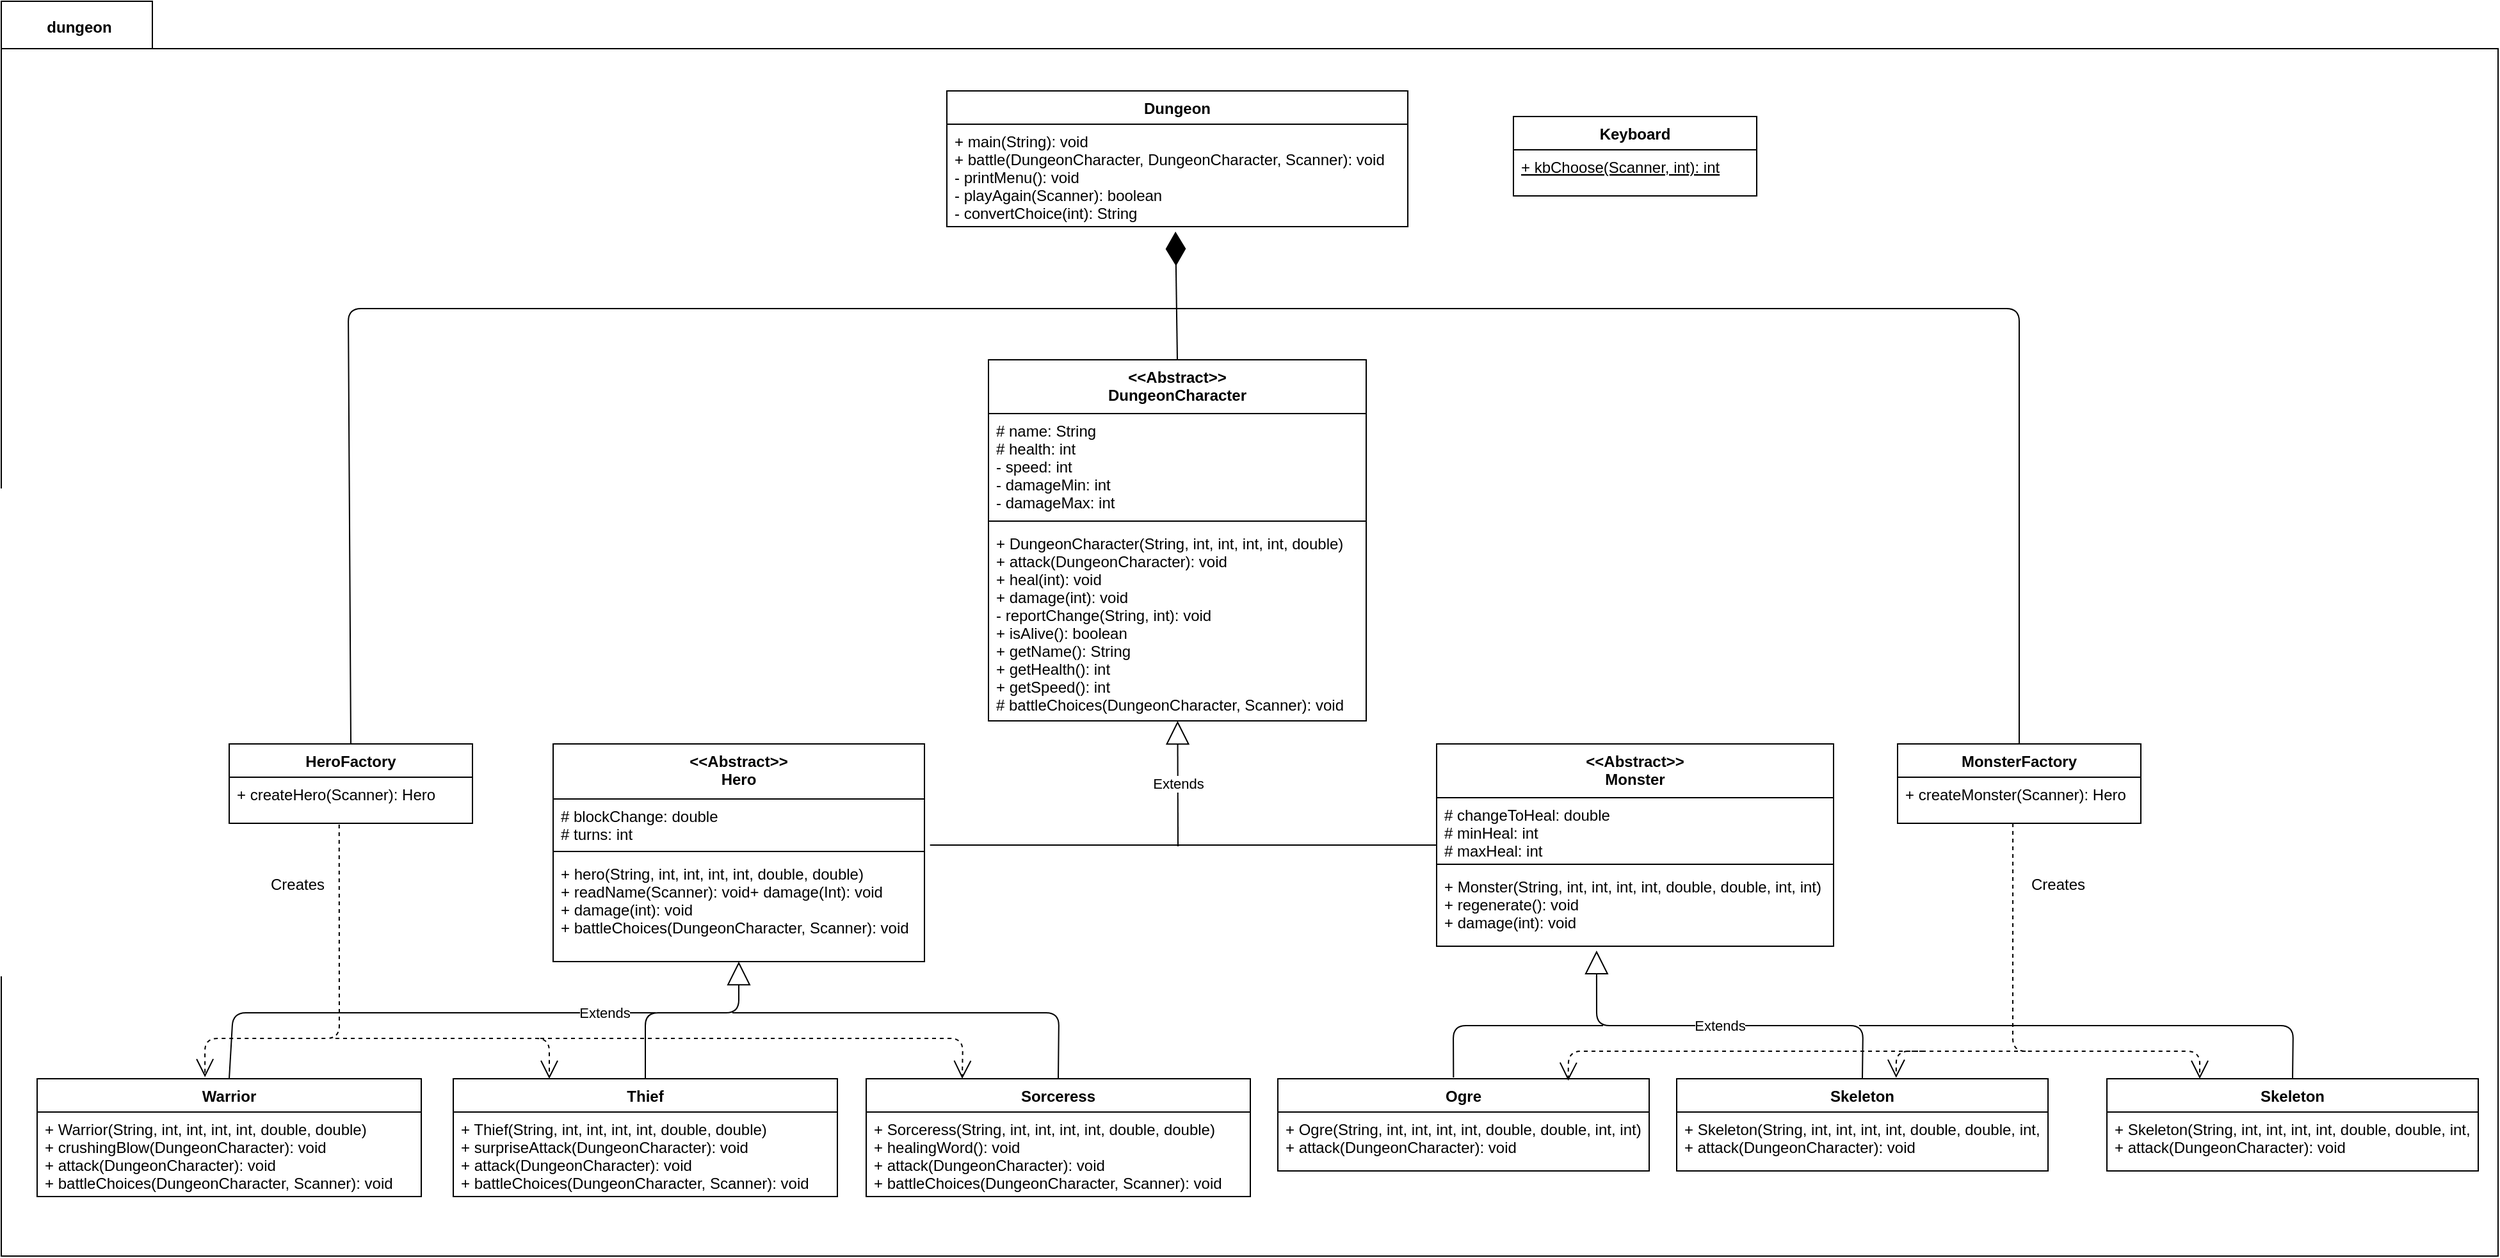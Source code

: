 <mxfile version="12.2.9" type="github" pages="1"><diagram id="sV3SKE_IIjsxvVKE6YBT" name="Page-1"><mxGraphModel dx="4054" dy="2169" grid="1" gridSize="10" guides="1" tooltips="1" connect="1" arrows="1" fold="1" page="1" pageScale="1" pageWidth="850" pageHeight="1100" math="0" shadow="0"><root><mxCell id="0"/><mxCell id="1" parent="0"/><mxCell id="kC-2ex5Gl6feg_-XVsqF-4" value="" style="shape=folder;fontStyle=1;spacingTop=10;tabWidth=118;tabHeight=37;tabPosition=left;html=1;" vertex="1" parent="1"><mxGeometry x="-1401" y="-20" width="1950" height="980" as="geometry"/></mxCell><mxCell id="hXJLHhJ9virQ9G_ziZrE-2" value="Dungeon" style="swimlane;fontStyle=1;align=center;verticalAlign=top;childLayout=stackLayout;horizontal=1;startSize=26;horizontalStack=0;resizeParent=1;resizeParentMax=0;resizeLast=0;collapsible=1;marginBottom=0;" parent="1" vertex="1"><mxGeometry x="-662.5" y="50" width="360" height="106" as="geometry"/></mxCell><mxCell id="hXJLHhJ9virQ9G_ziZrE-5" value="+ main(String): void&#10;+ battle(DungeonCharacter, DungeonCharacter, Scanner): void&#10;- printMenu(): void&#10;- playAgain(Scanner): boolean&#10;- convertChoice(int): String&#10;" style="text;strokeColor=none;fillColor=none;align=left;verticalAlign=top;spacingLeft=4;spacingRight=4;overflow=hidden;rotatable=0;points=[[0,0.5],[1,0.5]];portConstraint=eastwest;" parent="hXJLHhJ9virQ9G_ziZrE-2" vertex="1"><mxGeometry y="26" width="360" height="80" as="geometry"/></mxCell><mxCell id="hXJLHhJ9virQ9G_ziZrE-6" value="&lt;&lt;Abstract&gt;&gt;&#10;DungeonCharacter" style="swimlane;fontStyle=1;align=center;verticalAlign=top;childLayout=stackLayout;horizontal=1;startSize=42;horizontalStack=0;resizeParent=1;resizeParentMax=0;resizeLast=0;collapsible=1;marginBottom=0;" parent="1" vertex="1"><mxGeometry x="-630" y="260" width="295" height="282" as="geometry"/></mxCell><mxCell id="hXJLHhJ9virQ9G_ziZrE-7" value="# name: String&#10;# health: int&#10;- speed: int&#10;- damageMin: int&#10;- damageMax: int&#10;" style="text;strokeColor=none;fillColor=none;align=left;verticalAlign=top;spacingLeft=4;spacingRight=4;overflow=hidden;rotatable=0;points=[[0,0.5],[1,0.5]];portConstraint=eastwest;" parent="hXJLHhJ9virQ9G_ziZrE-6" vertex="1"><mxGeometry y="42" width="295" height="80" as="geometry"/></mxCell><mxCell id="hXJLHhJ9virQ9G_ziZrE-8" value="" style="line;strokeWidth=1;fillColor=none;align=left;verticalAlign=middle;spacingTop=-1;spacingLeft=3;spacingRight=3;rotatable=0;labelPosition=right;points=[];portConstraint=eastwest;" parent="hXJLHhJ9virQ9G_ziZrE-6" vertex="1"><mxGeometry y="122" width="295" height="8" as="geometry"/></mxCell><mxCell id="hXJLHhJ9virQ9G_ziZrE-9" value="+ DungeonCharacter(String, int, int, int, int, double)&#10;+ attack(DungeonCharacter): void&#10;+ heal(int): void&#10;+ damage(int): void&#10;- reportChange(String, int): void&#10;+ isAlive(): boolean&#10;+ getName(): String&#10;+ getHealth(): int&#10;+ getSpeed(): int&#10;# battleChoices(DungeonCharacter, Scanner): void&#10;" style="text;strokeColor=none;fillColor=none;align=left;verticalAlign=top;spacingLeft=4;spacingRight=4;overflow=hidden;rotatable=0;points=[[0,0.5],[1,0.5]];portConstraint=eastwest;" parent="hXJLHhJ9virQ9G_ziZrE-6" vertex="1"><mxGeometry y="130" width="295" height="152" as="geometry"/></mxCell><mxCell id="hXJLHhJ9virQ9G_ziZrE-11" value="&lt;&lt;Abstract&gt;&gt;&#10;Hero" style="swimlane;fontStyle=1;align=center;verticalAlign=top;childLayout=stackLayout;horizontal=1;startSize=43;horizontalStack=0;resizeParent=1;resizeParentMax=0;resizeLast=0;collapsible=1;marginBottom=0;" parent="1" vertex="1"><mxGeometry x="-970" y="560" width="290" height="170" as="geometry"/></mxCell><mxCell id="hXJLHhJ9virQ9G_ziZrE-12" value="# blockChange: double&#10;# turns: int&#10;" style="text;strokeColor=none;fillColor=none;align=left;verticalAlign=top;spacingLeft=4;spacingRight=4;overflow=hidden;rotatable=0;points=[[0,0.5],[1,0.5]];portConstraint=eastwest;" parent="hXJLHhJ9virQ9G_ziZrE-11" vertex="1"><mxGeometry y="43" width="290" height="37" as="geometry"/></mxCell><mxCell id="hXJLHhJ9virQ9G_ziZrE-13" value="" style="line;strokeWidth=1;fillColor=none;align=left;verticalAlign=middle;spacingTop=-1;spacingLeft=3;spacingRight=3;rotatable=0;labelPosition=right;points=[];portConstraint=eastwest;" parent="hXJLHhJ9virQ9G_ziZrE-11" vertex="1"><mxGeometry y="80" width="290" height="8" as="geometry"/></mxCell><mxCell id="hXJLHhJ9virQ9G_ziZrE-14" value="+ hero(String, int, int, int, int, double, double)&#10;+ readName(Scanner): void+ damage(Int): void&#10;+ damage(int): void&#10;+ battleChoices(DungeonCharacter, Scanner): void&#10;" style="text;strokeColor=none;fillColor=none;align=left;verticalAlign=top;spacingLeft=4;spacingRight=4;overflow=hidden;rotatable=0;points=[[0,0.5],[1,0.5]];portConstraint=eastwest;" parent="hXJLHhJ9virQ9G_ziZrE-11" vertex="1"><mxGeometry y="88" width="290" height="82" as="geometry"/></mxCell><mxCell id="hXJLHhJ9virQ9G_ziZrE-15" value="&lt;&lt;Abstract&gt;&gt;&#10;Monster" style="swimlane;fontStyle=1;align=center;verticalAlign=top;childLayout=stackLayout;horizontal=1;startSize=42;horizontalStack=0;resizeParent=1;resizeParentMax=0;resizeLast=0;collapsible=1;marginBottom=0;" parent="1" vertex="1"><mxGeometry x="-280" y="560" width="310" height="158" as="geometry"/></mxCell><mxCell id="hXJLHhJ9virQ9G_ziZrE-16" value="# changeToHeal: double&#10;# minHeal: int&#10;# maxHeal: int" style="text;strokeColor=none;fillColor=none;align=left;verticalAlign=top;spacingLeft=4;spacingRight=4;overflow=hidden;rotatable=0;points=[[0,0.5],[1,0.5]];portConstraint=eastwest;" parent="hXJLHhJ9virQ9G_ziZrE-15" vertex="1"><mxGeometry y="42" width="310" height="48" as="geometry"/></mxCell><mxCell id="hXJLHhJ9virQ9G_ziZrE-17" value="" style="line;strokeWidth=1;fillColor=none;align=left;verticalAlign=middle;spacingTop=-1;spacingLeft=3;spacingRight=3;rotatable=0;labelPosition=right;points=[];portConstraint=eastwest;" parent="hXJLHhJ9virQ9G_ziZrE-15" vertex="1"><mxGeometry y="90" width="310" height="8" as="geometry"/></mxCell><mxCell id="hXJLHhJ9virQ9G_ziZrE-18" value="+ Monster(String, int, int, int, int, double, double, int, int)&#10;+ regenerate(): void&#10;+ damage(int): void&#10;" style="text;strokeColor=none;fillColor=none;align=left;verticalAlign=top;spacingLeft=4;spacingRight=4;overflow=hidden;rotatable=0;points=[[0,0.5],[1,0.5]];portConstraint=eastwest;" parent="hXJLHhJ9virQ9G_ziZrE-15" vertex="1"><mxGeometry y="98" width="310" height="60" as="geometry"/></mxCell><mxCell id="hXJLHhJ9virQ9G_ziZrE-23" value="Warrior" style="swimlane;fontStyle=1;align=center;verticalAlign=top;childLayout=stackLayout;horizontal=1;startSize=26;horizontalStack=0;resizeParent=1;resizeParentMax=0;resizeLast=0;collapsible=1;marginBottom=0;" parent="1" vertex="1"><mxGeometry x="-1373" y="821.5" width="300" height="92" as="geometry"/></mxCell><mxCell id="hXJLHhJ9virQ9G_ziZrE-26" value="+ Warrior(String, int, int, int, int, double, double)&#10;+ crushingBlow(DungeonCharacter): void&#10;+ attack(DungeonCharacter): void&#10;+ battleChoices(DungeonCharacter, Scanner): void&#10;" style="text;strokeColor=none;fillColor=none;align=left;verticalAlign=top;spacingLeft=4;spacingRight=4;overflow=hidden;rotatable=0;points=[[0,0.5],[1,0.5]];portConstraint=eastwest;" parent="hXJLHhJ9virQ9G_ziZrE-23" vertex="1"><mxGeometry y="26" width="300" height="66" as="geometry"/></mxCell><mxCell id="hXJLHhJ9virQ9G_ziZrE-28" value="Sorceress" style="swimlane;fontStyle=1;align=center;verticalAlign=top;childLayout=stackLayout;horizontal=1;startSize=26;horizontalStack=0;resizeParent=1;resizeParentMax=0;resizeLast=0;collapsible=1;marginBottom=0;" parent="1" vertex="1"><mxGeometry x="-725.5" y="821.5" width="300" height="92" as="geometry"/></mxCell><mxCell id="hXJLHhJ9virQ9G_ziZrE-30" value="+ Sorceress(String, int, int, int, int, double, double)&#10;+ healingWord(): void&#10;+ attack(DungeonCharacter): void&#10;+ battleChoices(DungeonCharacter, Scanner): void&#10;" style="text;strokeColor=none;fillColor=none;align=left;verticalAlign=top;spacingLeft=4;spacingRight=4;overflow=hidden;rotatable=0;points=[[0,0.5],[1,0.5]];portConstraint=eastwest;" parent="hXJLHhJ9virQ9G_ziZrE-28" vertex="1"><mxGeometry y="26" width="300" height="66" as="geometry"/></mxCell><mxCell id="hXJLHhJ9virQ9G_ziZrE-31" value="Thief" style="swimlane;fontStyle=1;align=center;verticalAlign=top;childLayout=stackLayout;horizontal=1;startSize=26;horizontalStack=0;resizeParent=1;resizeParentMax=0;resizeLast=0;collapsible=1;marginBottom=0;" parent="1" vertex="1"><mxGeometry x="-1048" y="821.5" width="300" height="92" as="geometry"/></mxCell><mxCell id="hXJLHhJ9virQ9G_ziZrE-33" value="+ Thief(String, int, int, int, int, double, double)&#10;+ surpriseAttack(DungeonCharacter): void&#10;+ attack(DungeonCharacter): void&#10;+ battleChoices(DungeonCharacter, Scanner): void&#10;" style="text;strokeColor=none;fillColor=none;align=left;verticalAlign=top;spacingLeft=4;spacingRight=4;overflow=hidden;rotatable=0;points=[[0,0.5],[1,0.5]];portConstraint=eastwest;" parent="hXJLHhJ9virQ9G_ziZrE-31" vertex="1"><mxGeometry y="26" width="300" height="66" as="geometry"/></mxCell><mxCell id="hXJLHhJ9virQ9G_ziZrE-38" value="Ogre" style="swimlane;fontStyle=1;align=center;verticalAlign=top;childLayout=stackLayout;horizontal=1;startSize=26;horizontalStack=0;resizeParent=1;resizeParentMax=0;resizeLast=0;collapsible=1;marginBottom=0;" parent="1" vertex="1"><mxGeometry x="-404" y="821.5" width="290" height="72" as="geometry"/></mxCell><mxCell id="hXJLHhJ9virQ9G_ziZrE-41" value="+ Ogre(String, int, int, int, int, double, double, int, int)&#10;+ attack(DungeonCharacter): void&#10;" style="text;strokeColor=none;fillColor=none;align=left;verticalAlign=top;spacingLeft=4;spacingRight=4;overflow=hidden;rotatable=0;points=[[0,0.5],[1,0.5]];portConstraint=eastwest;" parent="hXJLHhJ9virQ9G_ziZrE-38" vertex="1"><mxGeometry y="26" width="290" height="46" as="geometry"/></mxCell><mxCell id="hXJLHhJ9virQ9G_ziZrE-43" value="Skeleton" style="swimlane;fontStyle=1;align=center;verticalAlign=top;childLayout=stackLayout;horizontal=1;startSize=26;horizontalStack=0;resizeParent=1;resizeParentMax=0;resizeLast=0;collapsible=1;marginBottom=0;" parent="1" vertex="1"><mxGeometry x="-92.5" y="821.5" width="290" height="72" as="geometry"/></mxCell><mxCell id="hXJLHhJ9virQ9G_ziZrE-45" value="+ Skeleton(String, int, int, int, int, double, double, int, int)&#10;+ attack(DungeonCharacter): void&#10;" style="text;strokeColor=none;fillColor=none;align=left;verticalAlign=top;spacingLeft=4;spacingRight=4;overflow=hidden;rotatable=0;points=[[0,0.5],[1,0.5]];portConstraint=eastwest;" parent="hXJLHhJ9virQ9G_ziZrE-43" vertex="1"><mxGeometry y="26" width="290" height="46" as="geometry"/></mxCell><mxCell id="hXJLHhJ9virQ9G_ziZrE-46" value="Skeleton" style="swimlane;fontStyle=1;align=center;verticalAlign=top;childLayout=stackLayout;horizontal=1;startSize=26;horizontalStack=0;resizeParent=1;resizeParentMax=0;resizeLast=0;collapsible=1;marginBottom=0;" parent="1" vertex="1"><mxGeometry x="243.5" y="821.5" width="290" height="72" as="geometry"/></mxCell><mxCell id="hXJLHhJ9virQ9G_ziZrE-48" value="+ Skeleton(String, int, int, int, int, double, double, int, int)&#10;+ attack(DungeonCharacter): void&#10;" style="text;strokeColor=none;fillColor=none;align=left;verticalAlign=top;spacingLeft=4;spacingRight=4;overflow=hidden;rotatable=0;points=[[0,0.5],[1,0.5]];portConstraint=eastwest;" parent="hXJLHhJ9virQ9G_ziZrE-46" vertex="1"><mxGeometry y="26" width="290" height="46" as="geometry"/></mxCell><mxCell id="hXJLHhJ9virQ9G_ziZrE-49" value="HeroFactory" style="swimlane;fontStyle=1;align=center;verticalAlign=top;childLayout=stackLayout;horizontal=1;startSize=26;horizontalStack=0;resizeParent=1;resizeParentMax=0;resizeLast=0;collapsible=1;marginBottom=0;" parent="1" vertex="1"><mxGeometry x="-1223" y="560" width="190" height="62" as="geometry"/></mxCell><mxCell id="hXJLHhJ9virQ9G_ziZrE-52" value="+ createHero(Scanner): Hero&#10;" style="text;strokeColor=none;fillColor=none;align=left;verticalAlign=top;spacingLeft=4;spacingRight=4;overflow=hidden;rotatable=0;points=[[0,0.5],[1,0.5]];portConstraint=eastwest;" parent="hXJLHhJ9virQ9G_ziZrE-49" vertex="1"><mxGeometry y="26" width="190" height="36" as="geometry"/></mxCell><mxCell id="hXJLHhJ9virQ9G_ziZrE-60" value="MonsterFactory" style="swimlane;fontStyle=1;align=center;verticalAlign=top;childLayout=stackLayout;horizontal=1;startSize=26;horizontalStack=0;resizeParent=1;resizeParentMax=0;resizeLast=0;collapsible=1;marginBottom=0;" parent="1" vertex="1"><mxGeometry x="80" y="560" width="190" height="62" as="geometry"/></mxCell><mxCell id="hXJLHhJ9virQ9G_ziZrE-62" value="+ createMonster(Scanner): Hero&#10;" style="text;strokeColor=none;fillColor=none;align=left;verticalAlign=top;spacingLeft=4;spacingRight=4;overflow=hidden;rotatable=0;points=[[0,0.5],[1,0.5]];portConstraint=eastwest;" parent="hXJLHhJ9virQ9G_ziZrE-60" vertex="1"><mxGeometry y="26" width="190" height="36" as="geometry"/></mxCell><mxCell id="hXJLHhJ9virQ9G_ziZrE-63" value="" style="endArrow=diamondThin;endFill=1;endSize=24;html=1;exitX=0.5;exitY=0;exitDx=0;exitDy=0;entryX=0.496;entryY=1.048;entryDx=0;entryDy=0;entryPerimeter=0;" parent="1" source="hXJLHhJ9virQ9G_ziZrE-6" edge="1" target="hXJLHhJ9virQ9G_ziZrE-5"><mxGeometry width="160" relative="1" as="geometry"><mxPoint x="-642.5" y="181.5" as="sourcePoint"/><mxPoint x="-482" y="190" as="targetPoint"/></mxGeometry></mxCell><mxCell id="hXJLHhJ9virQ9G_ziZrE-64" value="" style="endArrow=none;endFill=0;endSize=24;html=1;exitX=0.5;exitY=0;exitDx=0;exitDy=0;" parent="1" source="hXJLHhJ9virQ9G_ziZrE-60" edge="1"><mxGeometry width="160" relative="1" as="geometry"><mxPoint x="-472.5" y="270" as="sourcePoint"/><mxPoint x="-482" y="220" as="targetPoint"/><Array as="points"><mxPoint x="175" y="220"/></Array></mxGeometry></mxCell><mxCell id="hXJLHhJ9virQ9G_ziZrE-65" value="" style="endArrow=none;endFill=0;endSize=24;html=1;exitX=0.5;exitY=0;exitDx=0;exitDy=0;" parent="1" source="hXJLHhJ9virQ9G_ziZrE-49" edge="1"><mxGeometry width="160" relative="1" as="geometry"><mxPoint x="-462.5" y="280" as="sourcePoint"/><mxPoint x="-482" y="220" as="targetPoint"/><Array as="points"><mxPoint x="-1130" y="220"/></Array></mxGeometry></mxCell><mxCell id="hXJLHhJ9virQ9G_ziZrE-66" value="" style="endArrow=none;endSize=16;endFill=0;html=1;exitX=0.5;exitY=0;exitDx=0;exitDy=0;" parent="1" source="hXJLHhJ9virQ9G_ziZrE-23" edge="1"><mxGeometry width="160" relative="1" as="geometry"><mxPoint x="-1218" y="791.5" as="sourcePoint"/><mxPoint x="-890" y="770" as="targetPoint"/><Array as="points"><mxPoint x="-1220" y="770"/></Array></mxGeometry></mxCell><mxCell id="hXJLHhJ9virQ9G_ziZrE-67" value="Extends" style="endArrow=block;endSize=16;endFill=0;html=1;exitX=0.5;exitY=0;exitDx=0;exitDy=0;entryX=0.5;entryY=1;entryDx=0;entryDy=0;" parent="1" source="hXJLHhJ9virQ9G_ziZrE-31" target="hXJLHhJ9virQ9G_ziZrE-11" edge="1"><mxGeometry x="-0.374" y="32" width="160" relative="1" as="geometry"><mxPoint x="-1213" y="821.5" as="sourcePoint"/><mxPoint x="-1213" y="631.5" as="targetPoint"/><Array as="points"><mxPoint x="-898" y="770"/><mxPoint x="-825" y="770"/></Array><mxPoint x="-32" y="32" as="offset"/></mxGeometry></mxCell><mxCell id="hXJLHhJ9virQ9G_ziZrE-68" value="" style="endArrow=none;endSize=16;endFill=0;html=1;exitX=0.5;exitY=0;exitDx=0;exitDy=0;" parent="1" source="hXJLHhJ9virQ9G_ziZrE-28" edge="1"><mxGeometry x="-0.023" y="-24" width="160" relative="1" as="geometry"><mxPoint x="-1203" y="841.5" as="sourcePoint"/><mxPoint x="-830" y="770" as="targetPoint"/><Array as="points"><mxPoint x="-575" y="770"/></Array><mxPoint as="offset"/></mxGeometry></mxCell><mxCell id="hXJLHhJ9virQ9G_ziZrE-69" value="" style="endArrow=none;endSize=16;endFill=0;html=1;exitX=0.473;exitY=-0.014;exitDx=0;exitDy=0;exitPerimeter=0;" parent="1" source="hXJLHhJ9virQ9G_ziZrE-38" edge="1"><mxGeometry width="160" relative="1" as="geometry"><mxPoint x="-496.5" y="821.5" as="sourcePoint"/><mxPoint x="-150" y="780" as="targetPoint"/><Array as="points"><mxPoint x="-267" y="780"/></Array></mxGeometry></mxCell><mxCell id="hXJLHhJ9virQ9G_ziZrE-70" value="Extends" style="endArrow=block;endSize=16;endFill=0;html=1;exitX=0.5;exitY=0;exitDx=0;exitDy=0;entryX=0.403;entryY=1.056;entryDx=0;entryDy=0;entryPerimeter=0;" parent="1" source="hXJLHhJ9virQ9G_ziZrE-43" target="hXJLHhJ9virQ9G_ziZrE-18" edge="1"><mxGeometry width="160" relative="1" as="geometry"><mxPoint x="193.5" y="861.5" as="sourcePoint"/><mxPoint x="273.5" y="631.5" as="targetPoint"/><Array as="points"><mxPoint x="53" y="780"/><mxPoint x="-155" y="780"/></Array></mxGeometry></mxCell><mxCell id="hXJLHhJ9virQ9G_ziZrE-71" value="" style="endArrow=none;endSize=16;endFill=0;html=1;exitX=0.5;exitY=0;exitDx=0;exitDy=0;" parent="1" source="hXJLHhJ9virQ9G_ziZrE-46" edge="1"><mxGeometry width="160" relative="1" as="geometry"><mxPoint x="413.5" y="834.5" as="sourcePoint"/><mxPoint x="50" y="780" as="targetPoint"/><Array as="points"><mxPoint x="389" y="780"/></Array></mxGeometry></mxCell><mxCell id="hXJLHhJ9virQ9G_ziZrE-74" value="Extends" style="endArrow=block;endSize=16;endFill=0;html=1;" parent="1" target="hXJLHhJ9virQ9G_ziZrE-9" edge="1"><mxGeometry width="160" relative="1" as="geometry"><mxPoint x="-482" y="640" as="sourcePoint"/><mxPoint x="-1295.65" y="621.804" as="targetPoint"/></mxGeometry></mxCell><mxCell id="hXJLHhJ9virQ9G_ziZrE-76" value="" style="endArrow=none;endFill=0;endSize=24;html=1;strokeColor=#000000;exitX=1.015;exitY=0.973;exitDx=0;exitDy=0;exitPerimeter=0;" parent="1" source="hXJLHhJ9virQ9G_ziZrE-12" edge="1"><mxGeometry width="160" relative="1" as="geometry"><mxPoint x="-1070" y="731.5" as="sourcePoint"/><mxPoint x="-280" y="639" as="targetPoint"/><Array as="points"/></mxGeometry></mxCell><mxCell id="-hslKL6JHC5grtIF9Vdm-2" value="" style="endArrow=open;dashed=1;endFill=0;endSize=12;html=1;exitX=0.474;exitY=1;exitDx=0;exitDy=0;exitPerimeter=0;entryX=0.25;entryY=0;entryDx=0;entryDy=0;" parent="1" source="hXJLHhJ9virQ9G_ziZrE-62" target="hXJLHhJ9virQ9G_ziZrE-46" edge="1"><mxGeometry width="160" relative="1" as="geometry"><mxPoint x="228.5" y="680" as="sourcePoint"/><mxPoint x="360" y="720" as="targetPoint"/><Array as="points"><mxPoint x="170" y="800"/><mxPoint x="316" y="800"/></Array></mxGeometry></mxCell><mxCell id="-hslKL6JHC5grtIF9Vdm-3" value="" style="endArrow=open;dashed=1;endFill=0;endSize=12;html=1;entryX=0.591;entryY=-0.011;entryDx=0;entryDy=0;entryPerimeter=0;" parent="1" target="hXJLHhJ9virQ9G_ziZrE-43" edge="1"><mxGeometry width="160" relative="1" as="geometry"><mxPoint x="100" y="800" as="sourcePoint"/><mxPoint x="352.5" y="834.5" as="targetPoint"/><Array as="points"><mxPoint x="79" y="800"/></Array></mxGeometry></mxCell><mxCell id="-hslKL6JHC5grtIF9Vdm-4" value="" style="endArrow=open;dashed=1;endFill=0;endSize=12;html=1;entryX=0.782;entryY=0.021;entryDx=0;entryDy=0;entryPerimeter=0;" parent="1" target="hXJLHhJ9virQ9G_ziZrE-38" edge="1"><mxGeometry width="160" relative="1" as="geometry"><mxPoint x="180" y="800" as="sourcePoint"/><mxPoint x="408.5" y="841.5" as="targetPoint"/><Array as="points"><mxPoint x="-177" y="800"/></Array></mxGeometry></mxCell><mxCell id="-hslKL6JHC5grtIF9Vdm-5" value="" style="endArrow=open;dashed=1;endFill=0;endSize=12;html=1;entryX=0.437;entryY=-0.014;entryDx=0;entryDy=0;exitX=0.452;exitY=1.028;exitDx=0;exitDy=0;exitPerimeter=0;entryPerimeter=0;" parent="1" source="hXJLHhJ9virQ9G_ziZrE-52" target="hXJLHhJ9virQ9G_ziZrE-23" edge="1"><mxGeometry width="160" relative="1" as="geometry"><mxPoint x="-748" y="740" as="sourcePoint"/><mxPoint x="-865.5" y="931.5" as="targetPoint"/><Array as="points"><mxPoint x="-1137" y="790"/><mxPoint x="-1242" y="790"/></Array></mxGeometry></mxCell><mxCell id="-hslKL6JHC5grtIF9Vdm-6" value="" style="endArrow=open;dashed=1;endFill=0;endSize=12;html=1;entryX=0.25;entryY=0;entryDx=0;entryDy=0;" parent="1" target="hXJLHhJ9virQ9G_ziZrE-31" edge="1"><mxGeometry width="160" relative="1" as="geometry"><mxPoint x="-1140" y="790" as="sourcePoint"/><mxPoint x="-1210" y="834.5" as="targetPoint"/><Array as="points"><mxPoint x="-973" y="790"/></Array></mxGeometry></mxCell><mxCell id="-hslKL6JHC5grtIF9Vdm-7" value="" style="endArrow=open;dashed=1;endFill=0;endSize=12;html=1;entryX=0.25;entryY=0;entryDx=0;entryDy=0;" parent="1" target="hXJLHhJ9virQ9G_ziZrE-28" edge="1"><mxGeometry width="160" relative="1" as="geometry"><mxPoint x="-980" y="790" as="sourcePoint"/><mxPoint x="-1200" y="825.5" as="targetPoint"/><Array as="points"><mxPoint x="-650" y="790"/></Array></mxGeometry></mxCell><mxCell id="-hslKL6JHC5grtIF9Vdm-8" value="Creates" style="text;html=1;align=center;verticalAlign=middle;resizable=0;points=[];;autosize=1;" parent="1" vertex="1"><mxGeometry x="175" y="660" width="60" height="20" as="geometry"/></mxCell><mxCell id="-hslKL6JHC5grtIF9Vdm-9" value="Creates" style="text;html=1;align=center;verticalAlign=middle;resizable=0;points=[];;autosize=1;" parent="1" vertex="1"><mxGeometry x="-1200" y="660" width="60" height="20" as="geometry"/></mxCell><mxCell id="kC-2ex5Gl6feg_-XVsqF-1" value="Keyboard" style="swimlane;fontStyle=1;align=center;verticalAlign=top;childLayout=stackLayout;horizontal=1;startSize=26;horizontalStack=0;resizeParent=1;resizeParentMax=0;resizeLast=0;collapsible=1;marginBottom=0;" vertex="1" parent="1"><mxGeometry x="-220" y="70" width="190" height="62" as="geometry"/></mxCell><mxCell id="kC-2ex5Gl6feg_-XVsqF-3" value="+ kbChoose(Scanner, int): int" style="text;strokeColor=none;fillColor=none;align=left;verticalAlign=top;spacingLeft=4;spacingRight=4;overflow=hidden;rotatable=0;points=[[0,0.5],[1,0.5]];portConstraint=eastwest;fontStyle=4" vertex="1" parent="kC-2ex5Gl6feg_-XVsqF-1"><mxGeometry y="26" width="190" height="36" as="geometry"/></mxCell><mxCell id="kC-2ex5Gl6feg_-XVsqF-5" value="dungeon" style="text;align=center;fontStyle=1;verticalAlign=middle;spacingLeft=3;spacingRight=3;strokeColor=none;rotatable=0;points=[[0,0.5],[1,0.5]];portConstraint=eastwest;" vertex="1" parent="1"><mxGeometry x="-1380" y="-13.5" width="80" height="26" as="geometry"/></mxCell></root></mxGraphModel></diagram></mxfile>